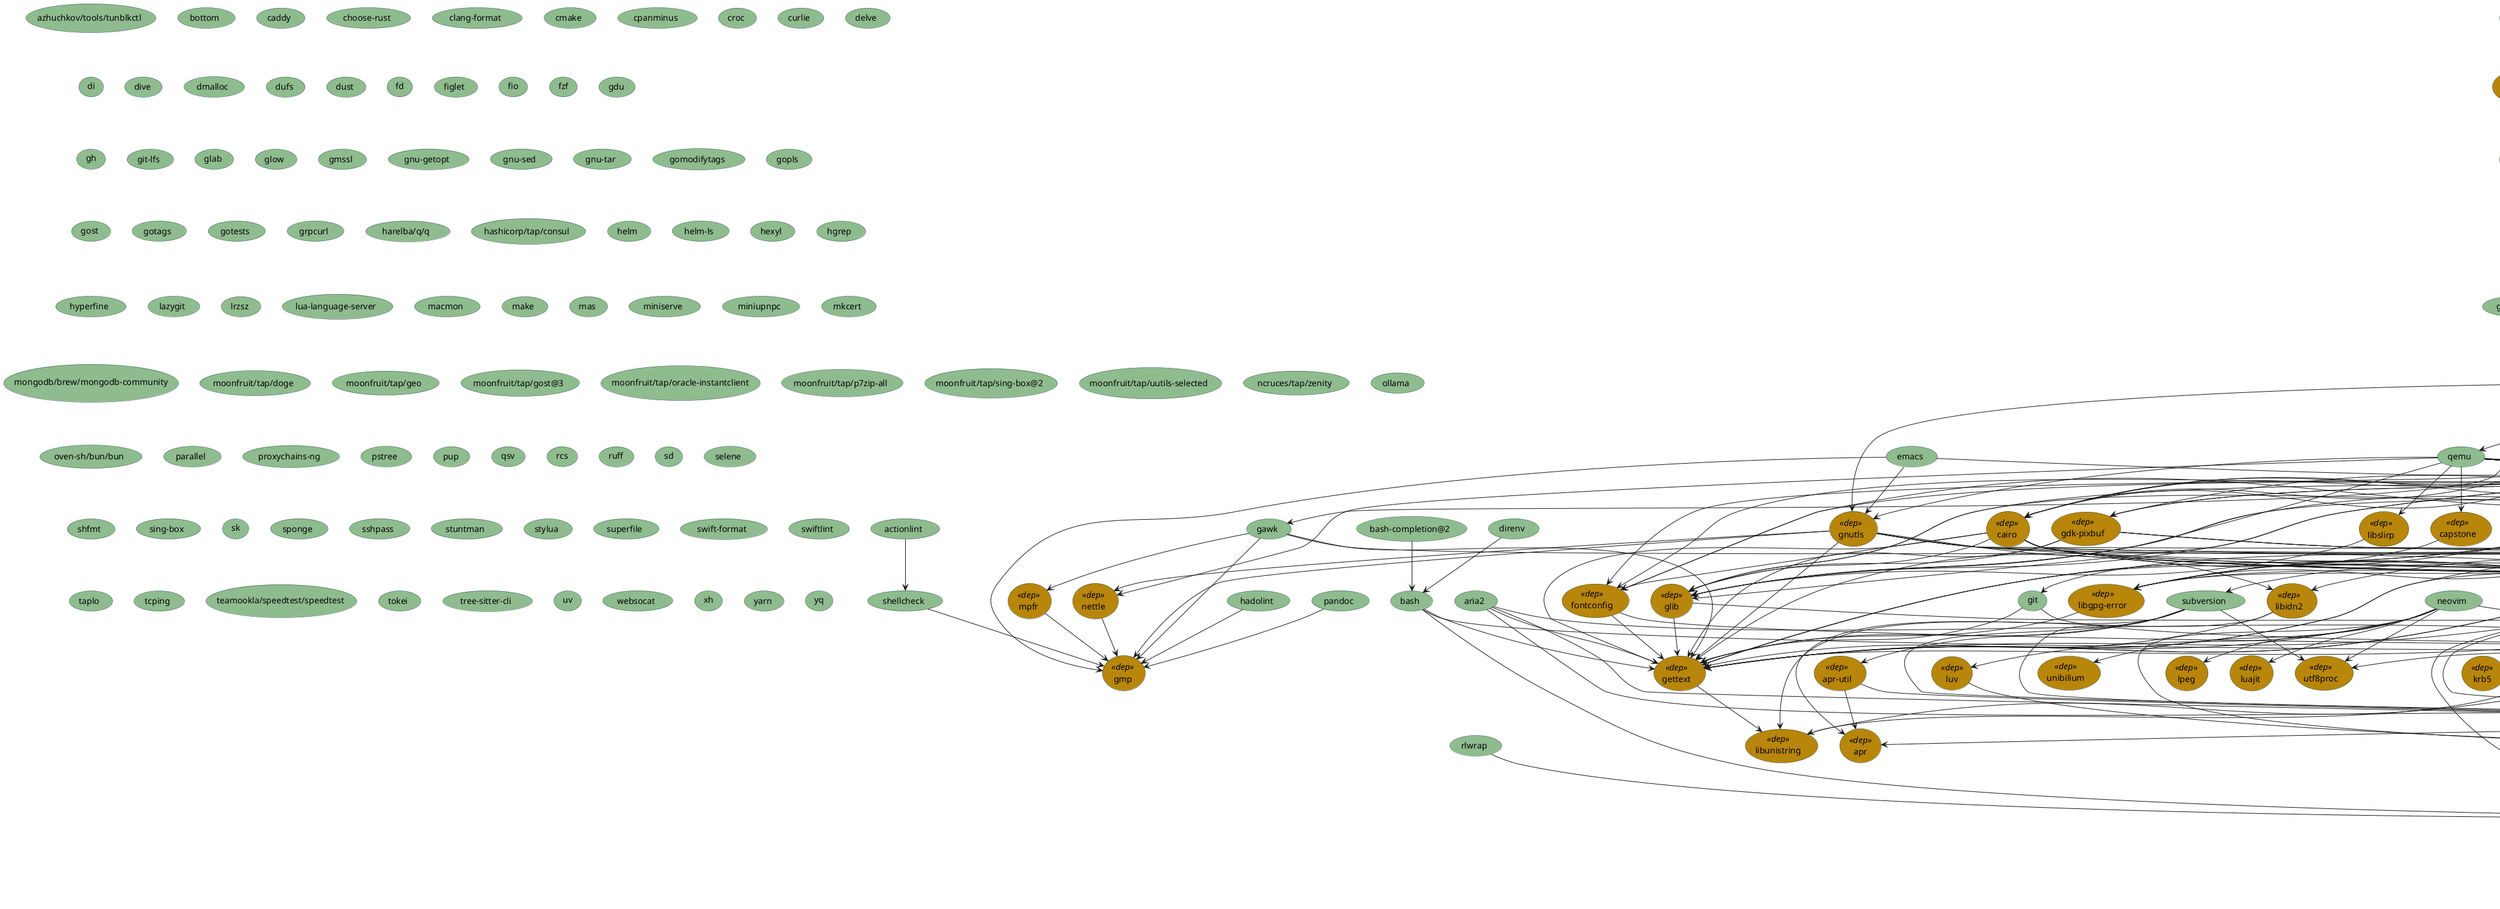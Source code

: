 @startuml homebrew
skinparam usecase {
    BorderColor DarkSlateGray
    BackgroundColor DarkSeaGreen
    BackgroundColor<< req >> ForestGreen
    BackgroundColor<< dep >> DarkGoldenRod
}
(abseil) << dep >>
(actionlint)
(actionlint)-->(shellcheck)
(ant)
(ant)-->(openjdk)
(aom) << dep >>
(aom)-->(jpeg-xl)
(aom)-->(libvmaf)
(apr) << dep >>
(apr-util) << dep >>
(apr-util)-->(apr)
(apr-util)-->(openssl@3)
(aria2)
(aria2)-->(gettext)
(aria2)-->(libssh2)
(aria2)-->(openssl@3)
(aria2)-->(sqlite)
(autojump)
(autojump)-->(python@3.13)
(azhuchkov/tools/tunblkctl)
(basedpyright)
(basedpyright)-->(node)
(bash)
(bash)-->(gettext)
(bash)-->(ncurses)
(bash)-->(readline)
(bash-completion@2)
(bash-completion@2)-->(bash)
(bash-language-server)
(bash-language-server)-->(node)
(bat)
(bat)-->(libgit2)
(bat)-->(oniguruma)
(bfg)
(bfg)-->(openjdk)
(black)
(black)-->(python@3.13)
(bottom)
(bpytop)
(bpytop)-->(osx-cpu-temp)
(bpytop)-->(python@3.13)
(brotli) << dep >>
(c-ares) << dep >>
(ca-certificates) << dep >>
(caddy)
(cairo) << dep >>
(cairo)-->(fontconfig)
(cairo)-->(freetype)
(cairo)-->(gettext)
(cairo)-->(glib)
(cairo)-->(libpng)
(cairo)-->(libx11)
(cairo)-->(libxcb)
(cairo)-->(libxext)
(cairo)-->(libxrender)
(cairo)-->(lzo)
(cairo)-->(pixman)
(capstone) << dep >>
(capstone)-->(gettext)
(certifi) << dep >>
(certifi)-->(ca-certificates)
(chafa)
(chafa)-->(cairo)
(chafa)-->(freetype)
(chafa)-->(gdk-pixbuf)
(chafa)-->(gettext)
(chafa)-->(glib)
(chafa)-->(jpeg-turbo)
(chafa)-->(jpeg-xl)
(chafa)-->(libavif)
(chafa)-->(librsvg)
(chafa)-->(libtiff)
(chafa)-->(webp)
(choose-rust)
(clang-format)
(cmake)
(cmake-language-server)
(cmake-language-server)-->(python@3.13)
(codespell)
(codespell)-->(python@3.13)
(codex)
(codex)-->(ripgrep)
(colima)
(colima)-->(lima)
(concurrencykit) << dep >>
(cpanminus)
(croc)
(curl)
(curl)-->(brotli)
(curl)-->(libnghttp2)
(curl)-->(libnghttp3)
(curl)-->(libngtcp2)
(curl)-->(libssh2)
(curl)-->(openssl@3)
(curl)-->(rtmpdump)
(curl)-->(zstd)
(curlie)
(delve)
(deno)
(deno)-->(little-cms2)
(deno)-->(sqlite)
(di)
(direnv)
(direnv)-->(bash)
(dive)
(dmalloc)
(dnsperf)
(dnsperf)-->(concurrencykit)
(dnsperf)-->(ldns)
(dnsperf)-->(libnghttp2)
(dnsperf)-->(openssl@3)
(dockerfile-language-server)
(dockerfile-language-server)-->(node)
(dotnet@8) << dep >>
(dotnet@8)-->(icu4c@77)
(dotnet@8)-->(openssl@3)
(dtc) << dep >>
(dufs)
(dust)
(emacs)
(emacs)-->(gmp)
(emacs)-->(gnutls)
(emacs)-->(tree-sitter)
(eza)
(eza)-->(libgit2)
(fd)
(fdupes)
(fdupes)-->(pcre2)
(figlet)
(file-formula)
(file-formula)-->(libmagic)
(fio)
(flake8)
(flake8)-->(python@3.13)
(fontconfig) << dep >>
(fontconfig)-->(freetype)
(fontconfig)-->(gettext)
(fonttools)
(fonttools)-->(python@3.13)
(fossil)
(fossil)-->(openssl@3)
(freetype) << dep >>
(freetype)-->(libpng)
(fribidi) << dep >>
(fzf)
(gawk)
(gawk)-->(gettext)
(gawk)-->(gmp)
(gawk)-->(mpfr)
(gawk)-->(readline)
(gd) << dep >>
(gd)-->(fontconfig)
(gd)-->(freetype)
(gd)-->(jpeg-turbo)
(gd)-->(libavif)
(gd)-->(libpng)
(gd)-->(libtiff)
(gd)-->(webp)
(gdk-pixbuf) << dep >>
(gdk-pixbuf)-->(gettext)
(gdk-pixbuf)-->(glib)
(gdk-pixbuf)-->(jpeg-turbo)
(gdk-pixbuf)-->(libpng)
(gdk-pixbuf)-->(libtiff)
(gdu)
(gemini-cli)
(gemini-cli)-->(node)
(gettext) << dep >>
(gettext)-->(libunistring)
(gh)
(giflib) << dep >>
(git)
(git)-->(gettext)
(git)-->(pcre2)
(git-delta)
(git-delta)-->(libgit2)
(git-delta)-->(oniguruma)
(git-lfs)
(git-secret)
(git-secret)-->(gawk)
(git-secret)-->(gnupg)
(git-svn)
(git-svn)-->(git)
(git-svn)-->(subversion)
(glab)
(glib) << dep >>
(glib)-->(gettext)
(glib)-->(pcre2)
(glow)
(gmp) << dep >>
(gmssl)
(gnu-getopt)
(gnu-sed)
(gnu-tar)
(gnupg)
(gnupg)-->(gettext)
(gnupg)-->(gnutls)
(gnupg)-->(libassuan)
(gnupg)-->(libgcrypt)
(gnupg)-->(libgpg-error)
(gnupg)-->(libksba)
(gnupg)-->(libusb)
(gnupg)-->(npth)
(gnupg)-->(pinentry)
(gnupg)-->(readline)
(gnutls) << dep >>
(gnutls)-->(ca-certificates)
(gnutls)-->(gettext)
(gnutls)-->(gmp)
(gnutls)-->(libidn2)
(gnutls)-->(libtasn1)
(gnutls)-->(libunistring)
(gnutls)-->(nettle)
(gnutls)-->(p11-kit)
(gnutls)-->(unbound)
(go)
(gofumpt)
(gofumpt)-->(go)
(goimports)
(goimports)-->(go)
(gomodifytags)
(gopls)
(gost)
(gotags)
(gotests)
(gpgme) << dep >>
(gpgme)-->(gnupg)
(gpgme)-->(libassuan)
(gpgme)-->(libgpg-error)
(gradle)
(gradle)-->(openjdk@21)
(graphite2) << dep >>
(graphviz) << dep >>
(graphviz)-->(cairo)
(graphviz)-->(fontconfig)
(graphviz)-->(freetype)
(graphviz)-->(gd)
(graphviz)-->(gdk-pixbuf)
(graphviz)-->(gettext)
(graphviz)-->(glib)
(graphviz)-->(gts)
(graphviz)-->(harfbuzz)
(graphviz)-->(libpng)
(graphviz)-->(librsvg)
(graphviz)-->(libtool)
(graphviz)-->(pango)
(graphviz)-->(webp)
(grpcurl)
(gts) << dep >>
(gts)-->(gettext)
(gts)-->(glib)
(gts)-->(netpbm)
(gwt)
(gwt)-->(openjdk)
(hadolint)
(hadolint)-->(gmp)
(harelba/q/q)
(harfbuzz) << dep >>
(harfbuzz)-->(cairo)
(harfbuzz)-->(freetype)
(harfbuzz)-->(glib)
(harfbuzz)-->(graphite2)
(harfbuzz)-->(icu4c@77)
(hashicorp/tap/consul)
(hazelcast/hz/hazelcast)
(hazelcast/hz/hazelcast)-->(openjdk@21)
(hazelcast/hz/hazelcast-management-center)
(hazelcast/hz/hazelcast-management-center)-->(openjdk@21)
(helm)
(helm-ls)
(hexyl)
(hgrep)
(highway) << dep >>
(htop)
(htop)-->(ncurses)
(httpie)
(httpie)-->(certifi)
(httpie)-->(python@3.13)
(hyperfine)
(icu4c@77) << dep >>
(imath) << dep >>
(iperf3)
(iperf3)-->(openssl@3)
(ipython)
(ipython)-->(python@3.13)
(jasper) << dep >>
(jasper)-->(jpeg-turbo)
(jpeg-turbo) << dep >>
(jpeg-xl) << dep >>
(jpeg-xl)-->(brotli)
(jpeg-xl)-->(giflib)
(jpeg-xl)-->(highway)
(jpeg-xl)-->(imath)
(jpeg-xl)-->(jpeg-turbo)
(jpeg-xl)-->(libpng)
(jpeg-xl)-->(little-cms2)
(jpeg-xl)-->(openexr)
(jpeg-xl)-->(webp)
(jq)
(jq)-->(oniguruma)
(json5)
(json5)-->(node)
(kotlin-language-server)
(kotlin-language-server)-->(openjdk@21)
(krb5) << dep >>
(krb5)-->(openssl@3)
(ktlint)
(ktlint)-->(openjdk)
(lazygit)
(ldns) << dep >>
(ldns)-->(openssl@3)
(ldns)-->(python@3.13)
(libassuan) << dep >>
(libassuan)-->(libgpg-error)
(libavif) << dep >>
(libavif)-->(aom)
(libavif)-->(jpeg-turbo)
(libavif)-->(libpng)
(libcbor) << dep >>
(libdeflate) << dep >>
(libevent) << dep >>
(libevent)-->(openssl@3)
(libfido2) << dep >>
(libfido2)-->(libcbor)
(libfido2)-->(openssl@3)
(libgcrypt) << dep >>
(libgcrypt)-->(libgpg-error)
(libgit2) << dep >>
(libgit2)-->(libssh2)
(libgpg-error) << dep >>
(libgpg-error)-->(gettext)
(libidn2) << dep >>
(libidn2)-->(gettext)
(libidn2)-->(libunistring)
(libksba) << dep >>
(libksba)-->(libgpg-error)
(liblinear) << dep >>
(libmagic) << dep >>
(libnghttp2) << dep >>
(libnghttp3) << dep >>
(libngtcp2) << dep >>
(libngtcp2)-->(openssl@3)
(libpng) << dep >>
(librsvg) << dep >>
(librsvg)-->(cairo)
(librsvg)-->(fontconfig)
(librsvg)-->(freetype)
(librsvg)-->(gdk-pixbuf)
(librsvg)-->(gettext)
(librsvg)-->(glib)
(librsvg)-->(harfbuzz)
(librsvg)-->(libpng)
(librsvg)-->(pango)
(libslirp) << dep >>
(libslirp)-->(glib)
(libssh) << dep >>
(libssh)-->(openssl@3)
(libssh2) << dep >>
(libssh2)-->(openssl@3)
(libtasn1) << dep >>
(libtiff) << dep >>
(libtiff)-->(jpeg-turbo)
(libtiff)-->(xz)
(libtiff)-->(zstd)
(libtool) << dep >>
(libtool)-->(m4)
(libunistring) << dep >>
(libusb) << dep >>
(libuv) << dep >>
(libvmaf) << dep >>
(libx11) << dep >>
(libx11)-->(libxcb)
(libx11)-->(xorgproto)
(libxau) << dep >>
(libxau)-->(xorgproto)
(libxcb) << dep >>
(libxcb)-->(libxau)
(libxcb)-->(libxdmcp)
(libxdmcp) << dep >>
(libxdmcp)-->(xorgproto)
(libxext) << dep >>
(libxext)-->(libx11)
(libxext)-->(xorgproto)
(libxrender) << dep >>
(libxrender)-->(libx11)
(libxrender)-->(xorgproto)
(libyaml) << dep >>
(lima) << dep >>
(lima-additional-guestagents)
(lima-additional-guestagents)-->(lima)
(lima-additional-guestagents)-->(qemu)
(liquibase)
(liquibase)-->(openjdk)
(little-cms2) << dep >>
(little-cms2)-->(jpeg-turbo)
(little-cms2)-->(libtiff)
(llvm) << dep >>
(llvm)-->(python@3.13)
(llvm)-->(xz)
(llvm)-->(z3)
(llvm)-->(zstd)
(lpeg) << dep >>
(lrzsz)
(lua)
(lua-language-server)
(luacheck)
(luacheck)-->(lua)
(luajit) << dep >>
(luv) << dep >>
(luv)-->(libuv)
(lz4) << dep >>
(lzo) << dep >>
(m4) << dep >>
(macmon)
(make)
(marisa) << dep >>
(markdown-toc)
(markdown-toc)-->(node)
(markdownlint-cli2)
(markdownlint-cli2)-->(node)
(marksman)
(marksman)-->(dotnet@8)
(mas)
(maven)
(maven)-->(openjdk)
(miniserve)
(miniupnpc)
(mkcert)
(mongodb/brew/mongodb-community)
(moonfruit/tap/codebuddy-code)
(moonfruit/tap/codebuddy-code)-->(node)
(moonfruit/tap/doge)
(moonfruit/tap/geo)
(moonfruit/tap/gost@3)
(moonfruit/tap/impl)
(moonfruit/tap/impl)-->(go)
(moonfruit/tap/lzc-cli)
(moonfruit/tap/lzc-cli)-->(node)
(moonfruit/tap/openssl@1.0)
(moonfruit/tap/openssl@1.0)-->(ca-certificates)
(moonfruit/tap/oracle-instantclient)
(moonfruit/tap/p7zip-all)
(moonfruit/tap/sing-box@2)
(moonfruit/tap/tongsuo) << dep >>
(moonfruit/tap/tongsuo)-->(ca-certificates)
(moonfruit/tap/tscurl)
(moonfruit/tap/tscurl)-->(brotli)
(moonfruit/tap/tscurl)-->(libnghttp2)
(moonfruit/tap/tscurl)-->(moonfruit/tap/tongsuo)
(moonfruit/tap/tscurl)-->(zstd)
(moonfruit/tap/uutils-selected)
(mosh)
(mosh)-->(protobuf)
(mpdecimal) << dep >>
(mpfr) << dep >>
(mpfr)-->(gmp)
(mysql-client)
(mysql-client)-->(libfido2)
(mysql-client)-->(openssl@3)
(mysql-client)-->(zlib)
(mysql-client)-->(zstd)
(ncdu)
(ncdu)-->(ncurses)
(ncdu)-->(zstd)
(ncruces/tap/zenity)
(ncurses) << dep >>
(neovim)
(neovim)-->(gettext)
(neovim)-->(libuv)
(neovim)-->(lpeg)
(neovim)-->(luajit)
(neovim)-->(luv)
(neovim)-->(tree-sitter)
(neovim)-->(unibilium)
(neovim)-->(utf8proc)
(netpbm) << dep >>
(netpbm)-->(jasper)
(netpbm)-->(jpeg-turbo)
(netpbm)-->(libpng)
(netpbm)-->(libtiff)
(nettle) << dep >>
(nettle)-->(gmp)
(nmap)
(nmap)-->(liblinear)
(nmap)-->(libssh2)
(nmap)-->(lua)
(nmap)-->(openssl@3)
(nmap)-->(pcre2)
(nmap)-->(python@3.13)
(node)
(node)-->(brotli)
(node)-->(c-ares)
(node)-->(icu4c@77)
(node)-->(libnghttp2)
(node)-->(libnghttp3)
(node)-->(libngtcp2)
(node)-->(libuv)
(node)-->(openssl@3)
(node)-->(simdjson)
(node)-->(sqlite)
(node)-->(uvwasi)
(node)-->(zstd)
(npth) << dep >>
(nushell)
(nushell)-->(openssl@3)
(ollama)
(oniguruma) << dep >>
(opencc)
(opencc)-->(marisa)
(openexr) << dep >>
(openexr)-->(imath)
(openexr)-->(libdeflate)
(openexr)-->(openjph)
(openjdk)
(openjdk)-->(freetype)
(openjdk)-->(giflib)
(openjdk)-->(harfbuzz)
(openjdk)-->(jpeg-turbo)
(openjdk)-->(libpng)
(openjdk)-->(little-cms2)
(openjdk@11)
(openjdk@11)-->(freetype)
(openjdk@11)-->(giflib)
(openjdk@11)-->(harfbuzz)
(openjdk@11)-->(jpeg-turbo)
(openjdk@11)-->(libpng)
(openjdk@11)-->(little-cms2)
(openjdk@17)
(openjdk@17)-->(freetype)
(openjdk@17)-->(giflib)
(openjdk@17)-->(harfbuzz)
(openjdk@17)-->(jpeg-turbo)
(openjdk@17)-->(libpng)
(openjdk@17)-->(little-cms2)
(openjdk@21)
(openjdk@21)-->(freetype)
(openjdk@21)-->(giflib)
(openjdk@21)-->(harfbuzz)
(openjdk@21)-->(jpeg-turbo)
(openjdk@21)-->(libpng)
(openjdk@21)-->(little-cms2)
(openjph) << dep >>
(openjph)-->(libtiff)
(openssl@3) << dep >>
(openssl@3)-->(ca-certificates)
(osx-cpu-temp) << dep >>
(oven-sh/bun/bun)
(p11-kit) << dep >>
(p11-kit)-->(ca-certificates)
(p11-kit)-->(libtasn1)
(pandoc)
(pandoc)-->(gmp)
(pango) << dep >>
(pango)-->(cairo)
(pango)-->(fontconfig)
(pango)-->(freetype)
(pango)-->(fribidi)
(pango)-->(glib)
(pango)-->(harfbuzz)
(parallel)
(pcre2) << dep >>
(pigz)
(pigz)-->(zopfli)
(pinentry) << dep >>
(pinentry)-->(libassuan)
(pinentry)-->(libgpg-error)
(pinentry-mac)
(pinentry-mac)-->(gettext)
(pinentry-mac)-->(libassuan)
(pinentry-mac)-->(libgpg-error)
(pipgrip)
(pipgrip)-->(python@3.13)
(pixman) << dep >>
(pkgconf) << dep >>
(plantuml)
(plantuml)-->(graphviz)
(plantuml)-->(openjdk)
(popt) << dep >>
(postgresql@17)
(postgresql@17)-->(gettext)
(postgresql@17)-->(icu4c@77)
(postgresql@17)-->(krb5)
(postgresql@17)-->(lz4)
(postgresql@17)-->(openssl@3)
(postgresql@17)-->(readline)
(postgresql@17)-->(zstd)
(prettier)
(prettier)-->(node)
(prettierd)
(prettierd)-->(node)
(protobuf) << dep >>
(protobuf)-->(abseil)
(proxychains-ng)
(pstree)
(pup)
(pv)
(pv)-->(gettext)
(python@3.13) << dep >>
(python@3.13)-->(mpdecimal)
(python@3.13)-->(openssl@3)
(python@3.13)-->(sqlite)
(python@3.13)-->(xz)
(qemu)
(qemu)-->(capstone)
(qemu)-->(dtc)
(qemu)-->(glib)
(qemu)-->(gnutls)
(qemu)-->(jpeg-turbo)
(qemu)-->(libpng)
(qemu)-->(libslirp)
(qemu)-->(libssh)
(qemu)-->(libusb)
(qemu)-->(lzo)
(qemu)-->(ncurses)
(qemu)-->(nettle)
(qemu)-->(pixman)
(qemu)-->(snappy)
(qemu)-->(vde)
(qemu)-->(zstd)
(qsv)
(qwen-code)
(qwen-code)-->(node)
(rcs)
(readline) << dep >>
(redis)
(redis)-->(openssl@3)
(ripgrep)
(ripgrep)-->(pcre2)
(rlwrap)
(rlwrap)-->(readline)
(rsync)
(rsync)-->(lz4)
(rsync)-->(openssl@3)
(rsync)-->(popt)
(rsync)-->(xxhash)
(rsync)-->(zstd)
(rtmpdump) << dep >>
(rtmpdump)-->(openssl@3)
(ruby)
(ruby)-->(libyaml)
(ruby)-->(openssl@3)
(ruby-lsp)
(ruby-lsp)-->(ruby)
(ruff)
(rust)
(rust)-->(libgit2)
(rust)-->(libssh2)
(rust)-->(llvm)
(rust)-->(openssl@3)
(rust)-->(pkgconf)
(rust)-->(zstd)
(sd)
(selene)
(shellcheck)
(shellcheck)-->(gmp)
(shfmt)
(simdjson) << dep >>
(sing-box)
(sk)
(skopeo)
(skopeo)-->(gpgme)
(snappy) << dep >>
(sponge)
(sqlfluff)
(sqlfluff)-->(libyaml)
(sqlfluff)-->(python@3.13)
(sqlite) << dep >>
(sqlite)-->(readline)
(sshpass)
(staticcheck)
(staticcheck)-->(go)
(stuntman)
(stylua)
(subversion)
(subversion)-->(apr)
(subversion)-->(apr-util)
(subversion)-->(gettext)
(subversion)-->(lz4)
(subversion)-->(openssl@3)
(subversion)-->(utf8proc)
(superfile)
(swift-format)
(swiftlint)
(taplo)
(tcping)
(teamookla/speedtest/speedtest)
(testssl)
(testssl)-->(openssl@3)
(tmux)
(tmux)-->(libevent)
(tmux)-->(ncurses)
(tmux)-->(utf8proc)
(tokei)
(tomcat)
(tomcat)-->(openjdk)
(tomcat-native)
(tomcat-native)-->(apr)
(tomcat-native)-->(openjdk)
(tomcat-native)-->(openssl@3)
(tomcat@10)
(tomcat@10)-->(openjdk)
(tomcat@9)
(tomcat@9)-->(openjdk)
(tree-sitter) << dep >>
(tree-sitter-cli)
(typescript)
(typescript)-->(node)
(ugrep)
(ugrep)-->(brotli)
(ugrep)-->(lz4)
(ugrep)-->(pcre2)
(ugrep)-->(xz)
(ugrep)-->(zstd)
(unbound) << dep >>
(unbound)-->(libevent)
(unbound)-->(libnghttp2)
(unbound)-->(openssl@3)
(unibilium) << dep >>
(utf8proc) << dep >>
(uv)
(uvwasi) << dep >>
(uvwasi)-->(libuv)
(vde) << dep >>
(vscode-langservers-extracted)
(vscode-langservers-extracted)-->(node)
(webp) << dep >>
(webp)-->(giflib)
(webp)-->(jpeg-turbo)
(webp)-->(libpng)
(webp)-->(libtiff)
(websocat)
(wget)
(wget)-->(gettext)
(wget)-->(libidn2)
(wget)-->(libunistring)
(wget)-->(openssl@3)
(wildfly-as)
(wildfly-as)-->(openjdk)
(xh)
(xorgproto) << dep >>
(xxhash) << dep >>
(xz) << dep >>
(yaml-language-server)
(yaml-language-server)-->(node)
(yarn)
(yq)
(yt-dlp)
(yt-dlp)-->(certifi)
(yt-dlp)-->(python@3.13)
(z3) << dep >>
(zlib) << dep >>
(zopfli) << dep >>
(zsh)
(zsh)-->(ncurses)
(zsh)-->(pcre2)
(zstd) << dep >>
(zstd)-->(lz4)
(zstd)-->(xz)
@enduml
